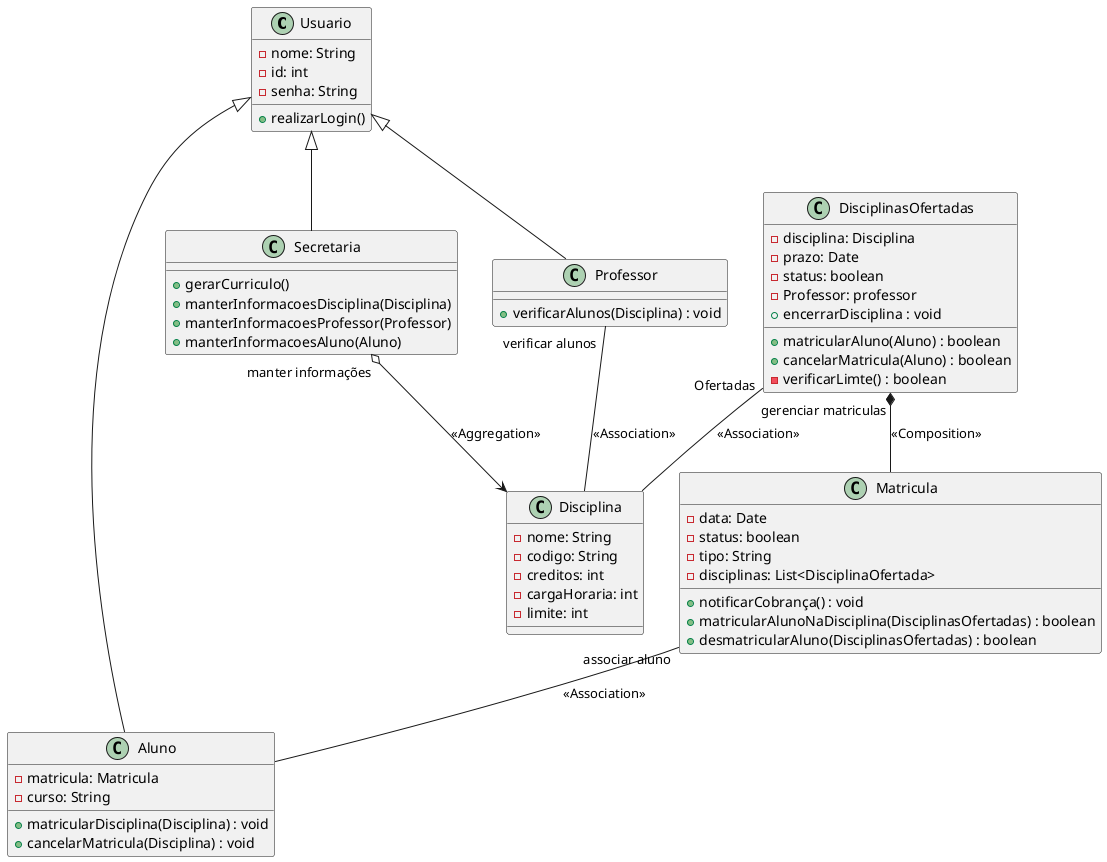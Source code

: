 @startuml
class Usuario {
  -nome: String
  -id: int
  -senha: String
  +realizarLogin()
}

class Secretaria extends Usuario {
  +gerarCurriculo()
  +manterInformacoesDisciplina(Disciplina)
  +manterInformacoesProfessor(Professor)
  +manterInformacoesAluno(Aluno)
}

class Aluno extends Usuario {
  -matricula: Matricula
  -curso: String
  +matricularDisciplina(Disciplina) : void
  +cancelarMatricula(Disciplina) : void
}

class Professor extends Usuario {
  +verificarAlunos(Disciplina) : void
}

class Disciplina {
  -nome: String
  -codigo: String
  -creditos: int
  -cargaHoraria: int
  -limite: int
}

class DisciplinasOfertadas {
  -disciplina: Disciplina
  -prazo: Date
  -status: boolean
  -Professor: professor
  +matricularAluno(Aluno) : boolean
  +cancelarMatricula(Aluno) : boolean
  +encerrarDisciplina : void
  -verificarLimte() : boolean
}

class Matricula {
  -data: Date
  -status: boolean
  -tipo: String
  -disciplinas: List<DisciplinaOfertada>
  +notificarCobrança() : void
  +matricularAlunoNaDisciplina(DisciplinasOfertadas) : boolean
  +desmatricularAluno(DisciplinasOfertadas) : boolean
}

Secretaria o--> Disciplina : "manter informações" <<Aggregation>>

Professor -- Disciplina : "verificar alunos" <<Association>>

DisciplinasOfertadas *-- Matricula : "gerenciar matriculas" <<Composition>>

DisciplinasOfertadas  -- Disciplina : "Ofertadas" <<Association>>

Matricula -- Aluno : "associar aluno" <<Association>>
@enduml
